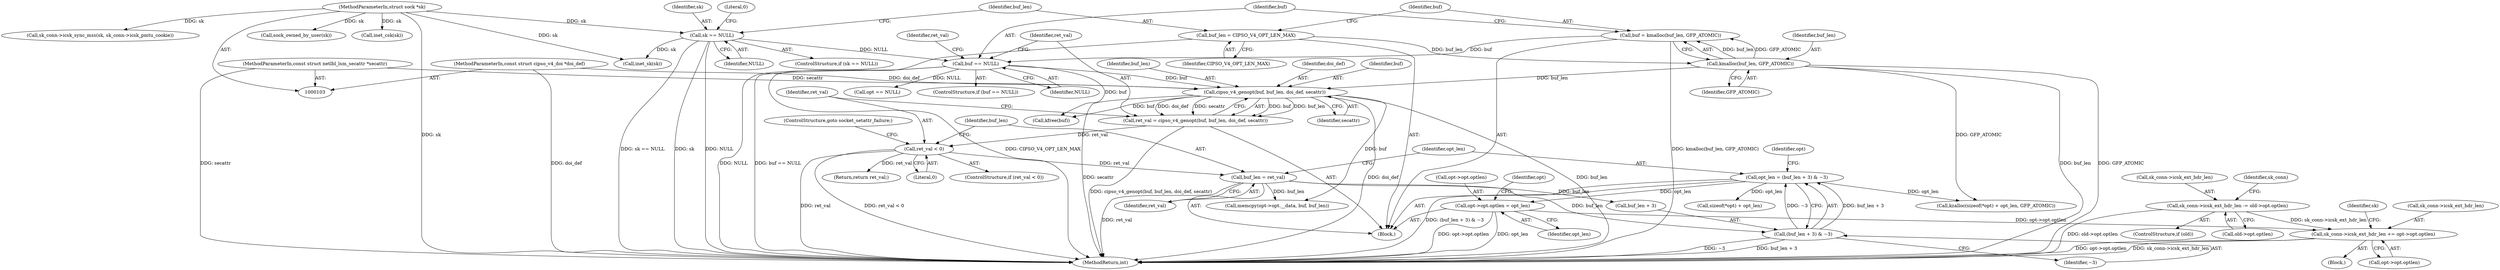 digraph "0_linux_f6d8bd051c391c1c0458a30b2a7abcd939329259_10@pointer" {
"1000251" [label="(Call,sk_conn->icsk_ext_hdr_len += opt->opt.optlen)"];
"1000199" [label="(Call,opt->opt.optlen = opt_len)"];
"1000165" [label="(Call,opt_len = (buf_len + 3) & ~3)"];
"1000167" [label="(Call,(buf_len + 3) & ~3)"];
"1000162" [label="(Call,buf_len = ret_val)"];
"1000158" [label="(Call,ret_val < 0)"];
"1000150" [label="(Call,ret_val = cipso_v4_genopt(buf, buf_len, doi_def, secattr))"];
"1000152" [label="(Call,cipso_v4_genopt(buf, buf_len, doi_def, secattr))"];
"1000141" [label="(Call,buf == NULL)"];
"1000135" [label="(Call,buf = kmalloc(buf_len, GFP_ATOMIC))"];
"1000137" [label="(Call,kmalloc(buf_len, GFP_ATOMIC))"];
"1000132" [label="(Call,buf_len = CIPSO_V4_OPT_LEN_MAX)"];
"1000127" [label="(Call,sk == NULL)"];
"1000104" [label="(MethodParameterIn,struct sock *sk)"];
"1000105" [label="(MethodParameterIn,const struct cipso_v4_doi *doi_def)"];
"1000106" [label="(MethodParameterIn,const struct netlbl_lsm_secattr *secattr)"];
"1000242" [label="(Call,sk_conn->icsk_ext_hdr_len -= old->opt.optlen)"];
"1000205" [label="(Identifier,opt_len)"];
"1000168" [label="(Call,buf_len + 3)"];
"1000154" [label="(Identifier,buf_len)"];
"1000135" [label="(Call,buf = kmalloc(buf_len, GFP_ATOMIC))"];
"1000142" [label="(Identifier,buf)"];
"1000128" [label="(Identifier,sk)"];
"1000287" [label="(MethodReturn,int)"];
"1000260" [label="(Call,sk_conn->icsk_sync_mss(sk, sk_conn->icsk_pmtu_cookie))"];
"1000246" [label="(Call,old->opt.optlen)"];
"1000138" [label="(Identifier,buf_len)"];
"1000261" [label="(Identifier,sk)"];
"1000175" [label="(Call,sizeof(*opt) + opt_len)"];
"1000182" [label="(Call,opt == NULL)"];
"1000163" [label="(Identifier,buf_len)"];
"1000229" [label="(Call,sock_owned_by_user(sk))"];
"1000253" [label="(Identifier,sk_conn)"];
"1000155" [label="(Identifier,doi_def)"];
"1000139" [label="(Identifier,GFP_ATOMIC)"];
"1000174" [label="(Call,kzalloc(sizeof(*opt) + opt_len, GFP_ATOMIC))"];
"1000171" [label="(Identifier,~3)"];
"1000166" [label="(Identifier,opt_len)"];
"1000152" [label="(Call,cipso_v4_genopt(buf, buf_len, doi_def, secattr))"];
"1000159" [label="(Identifier,ret_val)"];
"1000140" [label="(ControlStructure,if (buf == NULL))"];
"1000162" [label="(Call,buf_len = ret_val)"];
"1000209" [label="(Identifier,opt)"];
"1000200" [label="(Call,opt->opt.optlen)"];
"1000252" [label="(Call,sk_conn->icsk_ext_hdr_len)"];
"1000235" [label="(Block,)"];
"1000240" [label="(ControlStructure,if (old))"];
"1000161" [label="(ControlStructure,goto socket_setattr_failure;)"];
"1000151" [label="(Identifier,ret_val)"];
"1000285" [label="(Return,return ret_val;)"];
"1000131" [label="(Literal,0)"];
"1000281" [label="(Call,kfree(buf))"];
"1000104" [label="(MethodParameterIn,struct sock *sk)"];
"1000242" [label="(Call,sk_conn->icsk_ext_hdr_len -= old->opt.optlen)"];
"1000153" [label="(Identifier,buf)"];
"1000143" [label="(Identifier,NULL)"];
"1000107" [label="(Block,)"];
"1000160" [label="(Literal,0)"];
"1000150" [label="(Call,ret_val = cipso_v4_genopt(buf, buf_len, doi_def, secattr))"];
"1000243" [label="(Call,sk_conn->icsk_ext_hdr_len)"];
"1000164" [label="(Identifier,ret_val)"];
"1000173" [label="(Identifier,opt)"];
"1000137" [label="(Call,kmalloc(buf_len, GFP_ATOMIC))"];
"1000238" [label="(Call,inet_csk(sk))"];
"1000127" [label="(Call,sk == NULL)"];
"1000132" [label="(Call,buf_len = CIPSO_V4_OPT_LEN_MAX)"];
"1000165" [label="(Call,opt_len = (buf_len + 3) & ~3)"];
"1000221" [label="(Call,inet_sk(sk))"];
"1000199" [label="(Call,opt->opt.optlen = opt_len)"];
"1000146" [label="(Identifier,ret_val)"];
"1000141" [label="(Call,buf == NULL)"];
"1000255" [label="(Call,opt->opt.optlen)"];
"1000156" [label="(Identifier,secattr)"];
"1000106" [label="(MethodParameterIn,const struct netlbl_lsm_secattr *secattr)"];
"1000105" [label="(MethodParameterIn,const struct cipso_v4_doi *doi_def)"];
"1000158" [label="(Call,ret_val < 0)"];
"1000133" [label="(Identifier,buf_len)"];
"1000191" [label="(Call,memcpy(opt->opt.__data, buf, buf_len))"];
"1000136" [label="(Identifier,buf)"];
"1000126" [label="(ControlStructure,if (sk == NULL))"];
"1000167" [label="(Call,(buf_len + 3) & ~3)"];
"1000157" [label="(ControlStructure,if (ret_val < 0))"];
"1000134" [label="(Identifier,CIPSO_V4_OPT_LEN_MAX)"];
"1000129" [label="(Identifier,NULL)"];
"1000251" [label="(Call,sk_conn->icsk_ext_hdr_len += opt->opt.optlen)"];
"1000251" -> "1000235"  [label="AST: "];
"1000251" -> "1000255"  [label="CFG: "];
"1000252" -> "1000251"  [label="AST: "];
"1000255" -> "1000251"  [label="AST: "];
"1000261" -> "1000251"  [label="CFG: "];
"1000251" -> "1000287"  [label="DDG: opt->opt.optlen"];
"1000251" -> "1000287"  [label="DDG: sk_conn->icsk_ext_hdr_len"];
"1000199" -> "1000251"  [label="DDG: opt->opt.optlen"];
"1000242" -> "1000251"  [label="DDG: sk_conn->icsk_ext_hdr_len"];
"1000199" -> "1000107"  [label="AST: "];
"1000199" -> "1000205"  [label="CFG: "];
"1000200" -> "1000199"  [label="AST: "];
"1000205" -> "1000199"  [label="AST: "];
"1000209" -> "1000199"  [label="CFG: "];
"1000199" -> "1000287"  [label="DDG: opt_len"];
"1000199" -> "1000287"  [label="DDG: opt->opt.optlen"];
"1000165" -> "1000199"  [label="DDG: opt_len"];
"1000165" -> "1000107"  [label="AST: "];
"1000165" -> "1000167"  [label="CFG: "];
"1000166" -> "1000165"  [label="AST: "];
"1000167" -> "1000165"  [label="AST: "];
"1000173" -> "1000165"  [label="CFG: "];
"1000165" -> "1000287"  [label="DDG: (buf_len + 3) & ~3"];
"1000167" -> "1000165"  [label="DDG: buf_len + 3"];
"1000167" -> "1000165"  [label="DDG: ~3"];
"1000165" -> "1000174"  [label="DDG: opt_len"];
"1000165" -> "1000175"  [label="DDG: opt_len"];
"1000167" -> "1000171"  [label="CFG: "];
"1000168" -> "1000167"  [label="AST: "];
"1000171" -> "1000167"  [label="AST: "];
"1000167" -> "1000287"  [label="DDG: buf_len + 3"];
"1000167" -> "1000287"  [label="DDG: ~3"];
"1000162" -> "1000167"  [label="DDG: buf_len"];
"1000162" -> "1000107"  [label="AST: "];
"1000162" -> "1000164"  [label="CFG: "];
"1000163" -> "1000162"  [label="AST: "];
"1000164" -> "1000162"  [label="AST: "];
"1000166" -> "1000162"  [label="CFG: "];
"1000162" -> "1000287"  [label="DDG: ret_val"];
"1000158" -> "1000162"  [label="DDG: ret_val"];
"1000162" -> "1000168"  [label="DDG: buf_len"];
"1000162" -> "1000191"  [label="DDG: buf_len"];
"1000158" -> "1000157"  [label="AST: "];
"1000158" -> "1000160"  [label="CFG: "];
"1000159" -> "1000158"  [label="AST: "];
"1000160" -> "1000158"  [label="AST: "];
"1000161" -> "1000158"  [label="CFG: "];
"1000163" -> "1000158"  [label="CFG: "];
"1000158" -> "1000287"  [label="DDG: ret_val"];
"1000158" -> "1000287"  [label="DDG: ret_val < 0"];
"1000150" -> "1000158"  [label="DDG: ret_val"];
"1000158" -> "1000285"  [label="DDG: ret_val"];
"1000150" -> "1000107"  [label="AST: "];
"1000150" -> "1000152"  [label="CFG: "];
"1000151" -> "1000150"  [label="AST: "];
"1000152" -> "1000150"  [label="AST: "];
"1000159" -> "1000150"  [label="CFG: "];
"1000150" -> "1000287"  [label="DDG: cipso_v4_genopt(buf, buf_len, doi_def, secattr)"];
"1000152" -> "1000150"  [label="DDG: buf"];
"1000152" -> "1000150"  [label="DDG: buf_len"];
"1000152" -> "1000150"  [label="DDG: doi_def"];
"1000152" -> "1000150"  [label="DDG: secattr"];
"1000152" -> "1000156"  [label="CFG: "];
"1000153" -> "1000152"  [label="AST: "];
"1000154" -> "1000152"  [label="AST: "];
"1000155" -> "1000152"  [label="AST: "];
"1000156" -> "1000152"  [label="AST: "];
"1000152" -> "1000287"  [label="DDG: doi_def"];
"1000152" -> "1000287"  [label="DDG: buf_len"];
"1000152" -> "1000287"  [label="DDG: secattr"];
"1000141" -> "1000152"  [label="DDG: buf"];
"1000137" -> "1000152"  [label="DDG: buf_len"];
"1000105" -> "1000152"  [label="DDG: doi_def"];
"1000106" -> "1000152"  [label="DDG: secattr"];
"1000152" -> "1000191"  [label="DDG: buf"];
"1000152" -> "1000281"  [label="DDG: buf"];
"1000141" -> "1000140"  [label="AST: "];
"1000141" -> "1000143"  [label="CFG: "];
"1000142" -> "1000141"  [label="AST: "];
"1000143" -> "1000141"  [label="AST: "];
"1000146" -> "1000141"  [label="CFG: "];
"1000151" -> "1000141"  [label="CFG: "];
"1000141" -> "1000287"  [label="DDG: buf == NULL"];
"1000141" -> "1000287"  [label="DDG: NULL"];
"1000135" -> "1000141"  [label="DDG: buf"];
"1000127" -> "1000141"  [label="DDG: NULL"];
"1000141" -> "1000182"  [label="DDG: NULL"];
"1000141" -> "1000281"  [label="DDG: buf"];
"1000135" -> "1000107"  [label="AST: "];
"1000135" -> "1000137"  [label="CFG: "];
"1000136" -> "1000135"  [label="AST: "];
"1000137" -> "1000135"  [label="AST: "];
"1000142" -> "1000135"  [label="CFG: "];
"1000135" -> "1000287"  [label="DDG: kmalloc(buf_len, GFP_ATOMIC)"];
"1000137" -> "1000135"  [label="DDG: buf_len"];
"1000137" -> "1000135"  [label="DDG: GFP_ATOMIC"];
"1000137" -> "1000139"  [label="CFG: "];
"1000138" -> "1000137"  [label="AST: "];
"1000139" -> "1000137"  [label="AST: "];
"1000137" -> "1000287"  [label="DDG: GFP_ATOMIC"];
"1000137" -> "1000287"  [label="DDG: buf_len"];
"1000132" -> "1000137"  [label="DDG: buf_len"];
"1000137" -> "1000174"  [label="DDG: GFP_ATOMIC"];
"1000132" -> "1000107"  [label="AST: "];
"1000132" -> "1000134"  [label="CFG: "];
"1000133" -> "1000132"  [label="AST: "];
"1000134" -> "1000132"  [label="AST: "];
"1000136" -> "1000132"  [label="CFG: "];
"1000132" -> "1000287"  [label="DDG: CIPSO_V4_OPT_LEN_MAX"];
"1000127" -> "1000126"  [label="AST: "];
"1000127" -> "1000129"  [label="CFG: "];
"1000128" -> "1000127"  [label="AST: "];
"1000129" -> "1000127"  [label="AST: "];
"1000131" -> "1000127"  [label="CFG: "];
"1000133" -> "1000127"  [label="CFG: "];
"1000127" -> "1000287"  [label="DDG: NULL"];
"1000127" -> "1000287"  [label="DDG: sk == NULL"];
"1000127" -> "1000287"  [label="DDG: sk"];
"1000104" -> "1000127"  [label="DDG: sk"];
"1000127" -> "1000221"  [label="DDG: sk"];
"1000104" -> "1000103"  [label="AST: "];
"1000104" -> "1000287"  [label="DDG: sk"];
"1000104" -> "1000221"  [label="DDG: sk"];
"1000104" -> "1000229"  [label="DDG: sk"];
"1000104" -> "1000238"  [label="DDG: sk"];
"1000104" -> "1000260"  [label="DDG: sk"];
"1000105" -> "1000103"  [label="AST: "];
"1000105" -> "1000287"  [label="DDG: doi_def"];
"1000106" -> "1000103"  [label="AST: "];
"1000106" -> "1000287"  [label="DDG: secattr"];
"1000242" -> "1000240"  [label="AST: "];
"1000242" -> "1000246"  [label="CFG: "];
"1000243" -> "1000242"  [label="AST: "];
"1000246" -> "1000242"  [label="AST: "];
"1000253" -> "1000242"  [label="CFG: "];
"1000242" -> "1000287"  [label="DDG: old->opt.optlen"];
}
